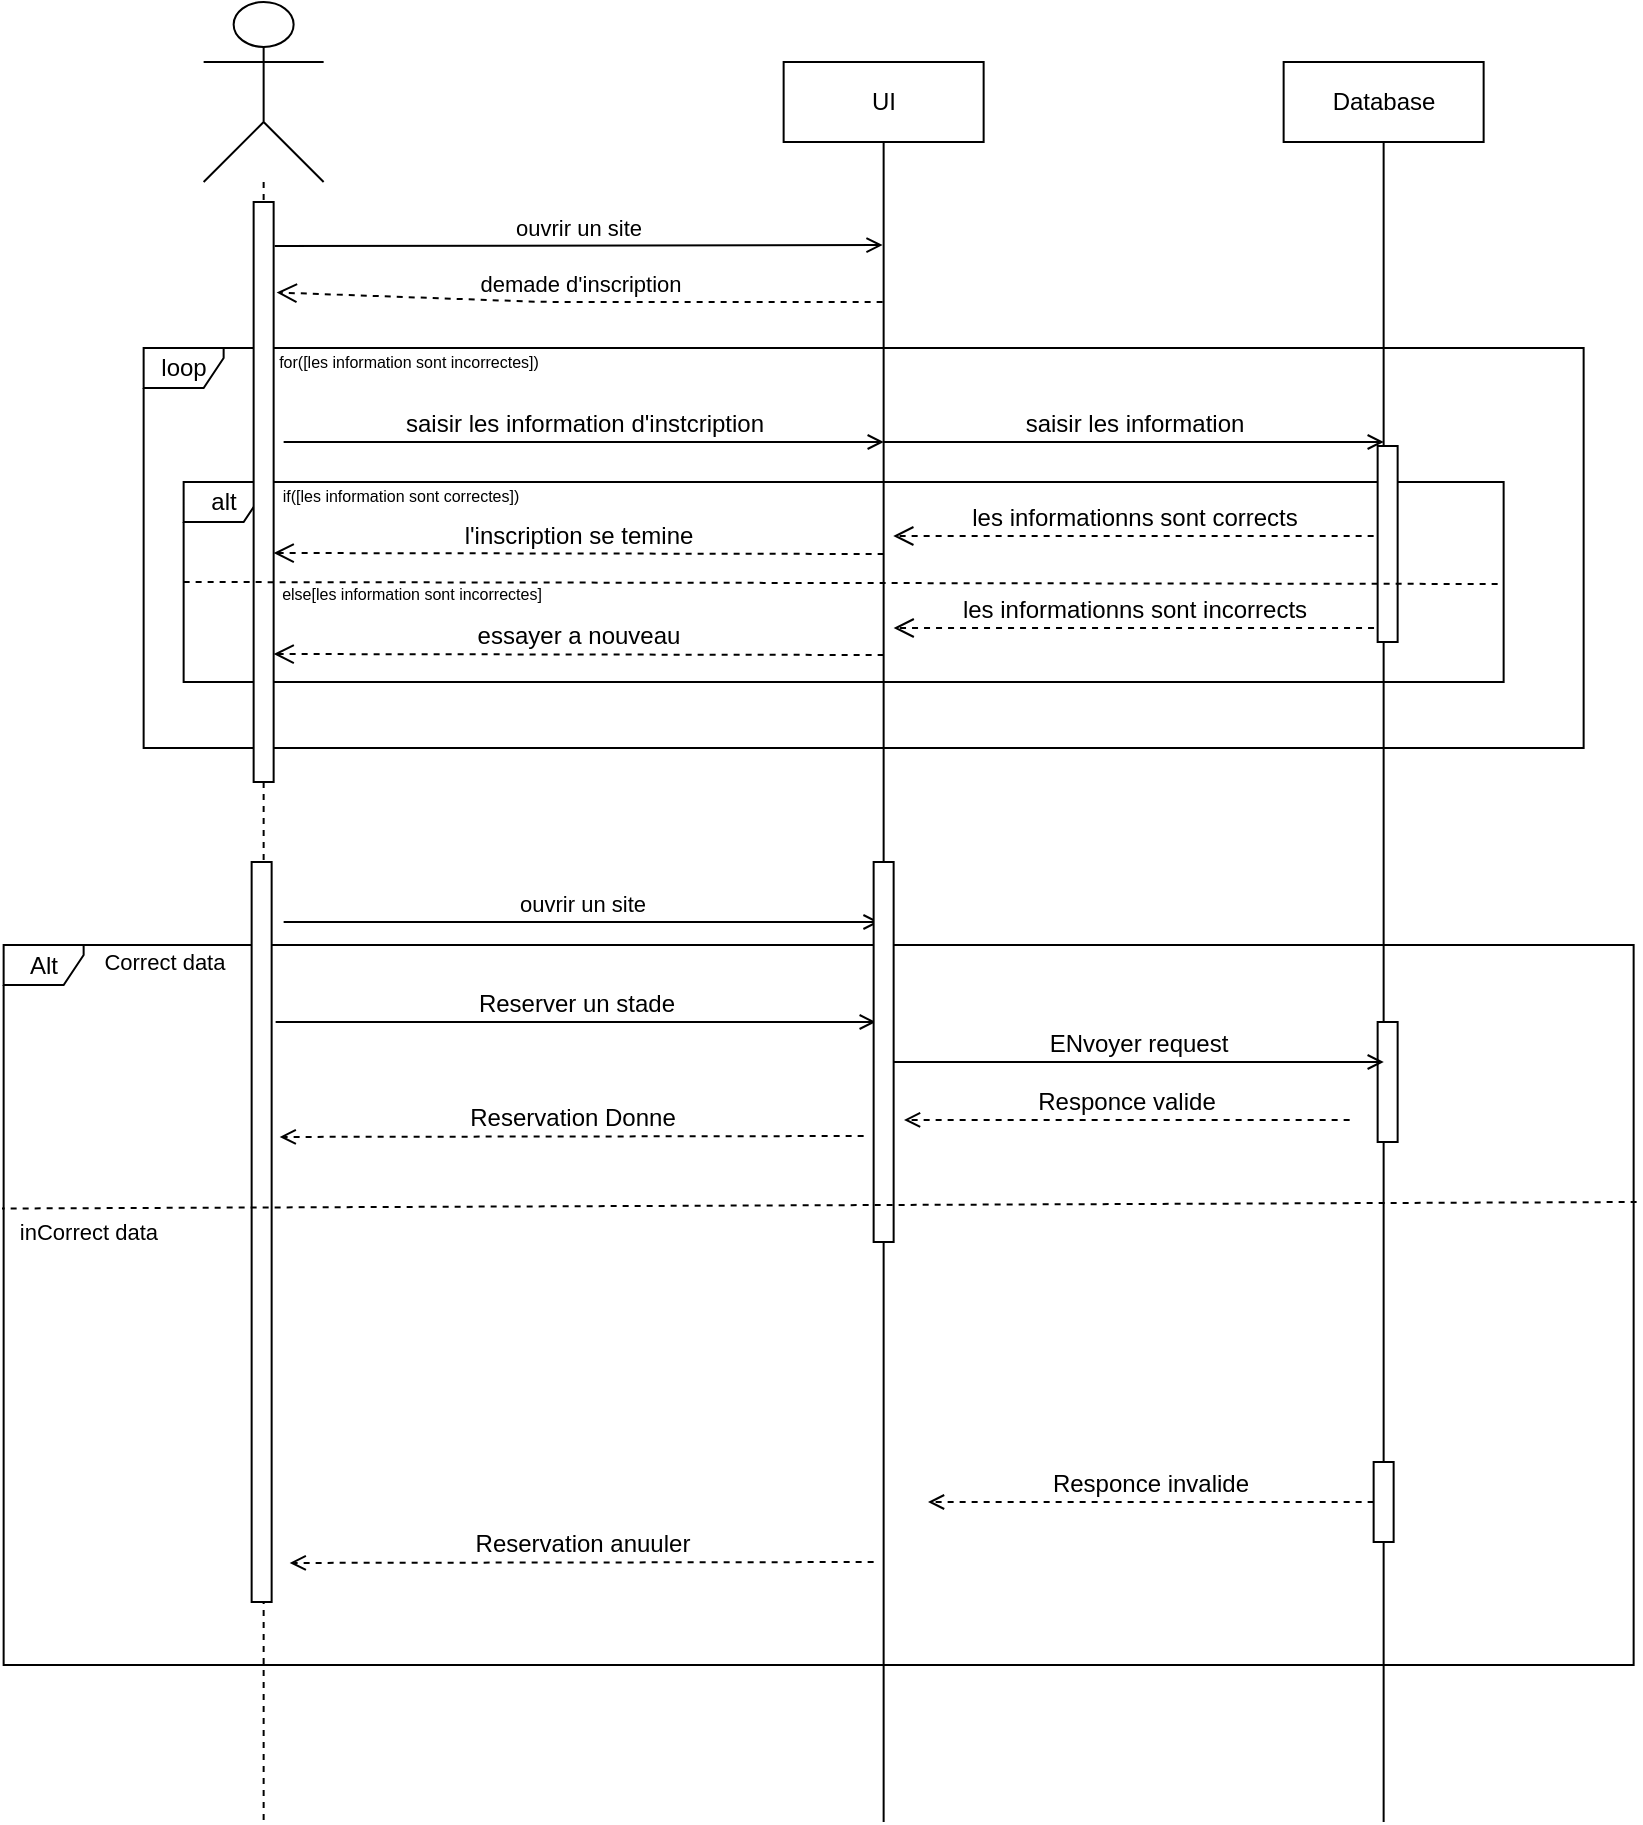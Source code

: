 <mxfile>
    <diagram id="Tgz0-d4jHKlGSeKZeXzf" name="Page-1">
        <mxGraphModel dx="994" dy="624" grid="1" gridSize="10" guides="1" tooltips="1" connect="1" arrows="1" fold="1" page="1" pageScale="1" pageWidth="850" pageHeight="1100" math="0" shadow="0">
            <root>
                <mxCell id="0"/>
                <mxCell id="1" parent="0"/>
                <mxCell id="7" value="" style="shape=umlLifeline;participant=umlActor;perimeter=lifelinePerimeter;whiteSpace=wrap;html=1;container=1;collapsible=0;recursiveResize=0;verticalAlign=top;spacingTop=36;outlineConnect=0;size=90;" parent="1" vertex="1">
                    <mxGeometry x="100.82" y="50" width="60" height="910" as="geometry"/>
                </mxCell>
                <mxCell id="9" value="UI" style="shape=umlLifeline;perimeter=lifelinePerimeter;whiteSpace=wrap;html=1;container=1;collapsible=0;recursiveResize=0;outlineConnect=0;lifelineDashed=0;" parent="1" vertex="1">
                    <mxGeometry x="390.82" y="80" width="100" height="880" as="geometry"/>
                </mxCell>
                <mxCell id="10" value="Database" style="shape=umlLifeline;perimeter=lifelinePerimeter;whiteSpace=wrap;html=1;container=1;collapsible=0;recursiveResize=0;outlineConnect=0;lifelineDashed=0;" parent="1" vertex="1">
                    <mxGeometry x="640.82" y="80" width="100" height="880" as="geometry"/>
                </mxCell>
                <mxCell id="40" value="" style="html=1;points=[];perimeter=orthogonalPerimeter;" parent="10" vertex="1">
                    <mxGeometry x="47" y="480" width="10" height="60" as="geometry"/>
                </mxCell>
                <mxCell id="11" value="loop" style="shape=umlFrame;whiteSpace=wrap;html=1;width=40;height=20;" parent="1" vertex="1">
                    <mxGeometry x="70.82" y="223" width="720" height="200" as="geometry"/>
                </mxCell>
                <mxCell id="12" value="alt" style="shape=umlFrame;whiteSpace=wrap;html=1;width=40;height=20;" parent="1" vertex="1">
                    <mxGeometry x="90.82" y="290" width="660" height="100" as="geometry"/>
                </mxCell>
                <mxCell id="15" value="ouvrir un site" style="html=1;verticalAlign=bottom;endArrow=open;entryX=0.495;entryY=0.104;entryDx=0;entryDy=0;entryPerimeter=0;exitX=1.05;exitY=0.076;exitDx=0;exitDy=0;exitPerimeter=0;endFill=0;" parent="1" source="19" target="9" edge="1">
                    <mxGeometry width="80" relative="1" as="geometry">
                        <mxPoint x="240.82" y="180" as="sourcePoint"/>
                        <mxPoint x="320.82" y="180" as="targetPoint"/>
                    </mxGeometry>
                </mxCell>
                <mxCell id="16" value="demade d'inscription" style="html=1;verticalAlign=bottom;endArrow=open;dashed=1;endSize=8;entryX=1.15;entryY=0.156;entryDx=0;entryDy=0;entryPerimeter=0;" parent="1" source="9" target="19" edge="1">
                    <mxGeometry relative="1" as="geometry">
                        <mxPoint x="320.82" y="200" as="sourcePoint"/>
                        <mxPoint x="240.82" y="200" as="targetPoint"/>
                        <Array as="points">
                            <mxPoint x="390.82" y="200"/>
                            <mxPoint x="270.82" y="200"/>
                        </Array>
                    </mxGeometry>
                </mxCell>
                <mxCell id="18" value="&lt;font style=&quot;font-size: 8px&quot;&gt;for([les information sont incorrectes])&lt;/font&gt;" style="text;html=1;strokeColor=none;fillColor=none;align=center;verticalAlign=middle;whiteSpace=wrap;rounded=0;" parent="1" vertex="1">
                    <mxGeometry x="135.82" y="220" width="135" height="17" as="geometry"/>
                </mxCell>
                <mxCell id="19" value="" style="html=1;points=[];perimeter=orthogonalPerimeter;" parent="1" vertex="1">
                    <mxGeometry x="125.82" y="150" width="10" height="290" as="geometry"/>
                </mxCell>
                <mxCell id="21" value="&lt;font style=&quot;font-size: 12px&quot;&gt;saisir les information d'instcription&lt;/font&gt;" style="html=1;verticalAlign=bottom;endArrow=open;entryX=0.514;entryY=0.185;entryDx=0;entryDy=0;entryPerimeter=0;endFill=0;" parent="1" edge="1">
                    <mxGeometry width="80" relative="1" as="geometry">
                        <mxPoint x="140.82" y="270" as="sourcePoint"/>
                        <mxPoint x="440.9" y="270" as="targetPoint"/>
                    </mxGeometry>
                </mxCell>
                <mxCell id="24" value="" style="html=1;points=[];perimeter=orthogonalPerimeter;" parent="1" vertex="1">
                    <mxGeometry x="687.82" y="272" width="10" height="98" as="geometry"/>
                </mxCell>
                <mxCell id="25" value="&lt;font style=&quot;font-size: 8px&quot;&gt;if([les information sont correctes])&lt;/font&gt;" style="text;html=1;strokeColor=none;fillColor=none;align=center;verticalAlign=middle;whiteSpace=wrap;rounded=0;" parent="1" vertex="1">
                    <mxGeometry x="136.82" y="291" width="125" height="10" as="geometry"/>
                </mxCell>
                <mxCell id="26" value="&lt;font style=&quot;font-size: 12px&quot;&gt;les informationns sont corrects&lt;/font&gt;" style="html=1;verticalAlign=bottom;endArrow=open;dashed=1;endSize=8;fontSize=10;entryX=0.53;entryY=0.3;entryDx=0;entryDy=0;entryPerimeter=0;" parent="1" edge="1">
                    <mxGeometry relative="1" as="geometry">
                        <mxPoint x="685.82" y="317" as="sourcePoint"/>
                        <mxPoint x="445.62" y="317" as="targetPoint"/>
                    </mxGeometry>
                </mxCell>
                <mxCell id="27" value="&lt;font style=&quot;font-size: 12px&quot;&gt;l'inscription se temine&lt;/font&gt;" style="html=1;verticalAlign=bottom;endArrow=open;dashed=1;endSize=8;fontSize=10;entryX=0.53;entryY=0.3;entryDx=0;entryDy=0;entryPerimeter=0;" parent="1" edge="1">
                    <mxGeometry relative="1" as="geometry">
                        <mxPoint x="440.82" y="326" as="sourcePoint"/>
                        <mxPoint x="135.82" y="325.5" as="targetPoint"/>
                    </mxGeometry>
                </mxCell>
                <mxCell id="28" value="" style="endArrow=none;dashed=1;html=1;fontSize=12;entryX=0.999;entryY=0.51;entryDx=0;entryDy=0;entryPerimeter=0;exitX=0;exitY=0.5;exitDx=0;exitDy=0;exitPerimeter=0;" parent="1" source="12" target="12" edge="1">
                    <mxGeometry width="50" height="50" relative="1" as="geometry">
                        <mxPoint x="240.82" y="590" as="sourcePoint"/>
                        <mxPoint x="290.82" y="540" as="targetPoint"/>
                    </mxGeometry>
                </mxCell>
                <mxCell id="29" value="&lt;span style=&quot;font-size: 12px&quot;&gt;saisir les information&lt;/span&gt;" style="html=1;verticalAlign=bottom;endArrow=open;entryX=0.514;entryY=0.185;entryDx=0;entryDy=0;entryPerimeter=0;endFill=0;" parent="1" edge="1">
                    <mxGeometry width="80" relative="1" as="geometry">
                        <mxPoint x="440.82" y="270" as="sourcePoint"/>
                        <mxPoint x="690.9" y="270" as="targetPoint"/>
                    </mxGeometry>
                </mxCell>
                <mxCell id="30" value="&lt;font style=&quot;font-size: 8px&quot;&gt;else[les information sont incorrectes]&lt;/font&gt;" style="text;html=1;strokeColor=none;fillColor=none;align=center;verticalAlign=middle;whiteSpace=wrap;rounded=0;" parent="1" vertex="1">
                    <mxGeometry x="134.82" y="340" width="140" height="10" as="geometry"/>
                </mxCell>
                <mxCell id="31" value="&lt;font style=&quot;font-size: 12px&quot;&gt;les informationns sont incorrects&lt;/font&gt;" style="html=1;verticalAlign=bottom;endArrow=open;dashed=1;endSize=8;fontSize=10;entryX=0.53;entryY=0.3;entryDx=0;entryDy=0;entryPerimeter=0;" parent="1" edge="1">
                    <mxGeometry relative="1" as="geometry">
                        <mxPoint x="686.02" y="363" as="sourcePoint"/>
                        <mxPoint x="445.82" y="363" as="targetPoint"/>
                    </mxGeometry>
                </mxCell>
                <mxCell id="32" value="&lt;span style=&quot;font-size: 12px&quot;&gt;essayer a nouveau&lt;/span&gt;" style="html=1;verticalAlign=bottom;endArrow=open;dashed=1;endSize=8;fontSize=10;entryX=0.53;entryY=0.3;entryDx=0;entryDy=0;entryPerimeter=0;" parent="1" edge="1">
                    <mxGeometry relative="1" as="geometry">
                        <mxPoint x="440.82" y="376.5" as="sourcePoint"/>
                        <mxPoint x="135.82" y="376" as="targetPoint"/>
                    </mxGeometry>
                </mxCell>
                <mxCell id="33" value="Alt" style="shape=umlFrame;whiteSpace=wrap;html=1;width=40;height=20;" parent="1" vertex="1">
                    <mxGeometry x="0.82" y="521.5" width="815" height="360" as="geometry"/>
                </mxCell>
                <mxCell id="34" value="" style="html=1;points=[];perimeter=orthogonalPerimeter;" parent="1" vertex="1">
                    <mxGeometry x="124.82" y="480" width="10" height="370" as="geometry"/>
                </mxCell>
                <mxCell id="35" value="ouvrir un site" style="html=1;verticalAlign=bottom;endArrow=open;entryX=0.495;entryY=0.104;entryDx=0;entryDy=0;entryPerimeter=0;endFill=0;" parent="1" edge="1">
                    <mxGeometry width="80" relative="1" as="geometry">
                        <mxPoint x="140.82" y="510" as="sourcePoint"/>
                        <mxPoint x="438.82" y="510" as="targetPoint"/>
                    </mxGeometry>
                </mxCell>
                <mxCell id="36" value="&lt;font style=&quot;font-size: 11px&quot;&gt;Correct data&amp;nbsp;&lt;/font&gt;" style="text;html=1;strokeColor=none;fillColor=none;align=center;verticalAlign=middle;whiteSpace=wrap;rounded=0;" parent="1" vertex="1">
                    <mxGeometry x="39.82" y="521.5" width="86" height="17" as="geometry"/>
                </mxCell>
                <mxCell id="38" value="&lt;span style=&quot;font-size: 12px&quot;&gt;Reserver un stade&lt;/span&gt;" style="html=1;verticalAlign=bottom;endArrow=open;entryX=0.514;entryY=0.185;entryDx=0;entryDy=0;entryPerimeter=0;endFill=0;" parent="1" edge="1">
                    <mxGeometry width="80" relative="1" as="geometry">
                        <mxPoint x="136.82" y="560" as="sourcePoint"/>
                        <mxPoint x="436.9" y="560" as="targetPoint"/>
                    </mxGeometry>
                </mxCell>
                <mxCell id="39" value="&lt;span style=&quot;font-size: 12px&quot;&gt;ENvoyer request&lt;/span&gt;" style="html=1;verticalAlign=bottom;endArrow=open;entryX=0.514;entryY=0.185;entryDx=0;entryDy=0;entryPerimeter=0;endFill=0;startArrow=none;" parent="1" source="42" edge="1">
                    <mxGeometry width="80" relative="1" as="geometry">
                        <mxPoint x="440.82" y="580" as="sourcePoint"/>
                        <mxPoint x="690.9" y="580" as="targetPoint"/>
                    </mxGeometry>
                </mxCell>
                <mxCell id="41" value="&lt;span style=&quot;font-size: 12px&quot;&gt;Responce valide&lt;/span&gt;" style="html=1;verticalAlign=bottom;endArrow=open;endFill=0;dashed=1;entryX=1.218;entryY=0.381;entryDx=0;entryDy=0;entryPerimeter=0;" parent="1" edge="1">
                    <mxGeometry width="80" relative="1" as="geometry">
                        <mxPoint x="673.82" y="609" as="sourcePoint"/>
                        <mxPoint x="451.0" y="608.97" as="targetPoint"/>
                        <Array as="points">
                            <mxPoint x="593.82" y="609"/>
                        </Array>
                    </mxGeometry>
                </mxCell>
                <mxCell id="42" value="" style="html=1;points=[];perimeter=orthogonalPerimeter;" parent="1" vertex="1">
                    <mxGeometry x="435.82" y="480" width="10" height="190" as="geometry"/>
                </mxCell>
                <mxCell id="47" value="&lt;span style=&quot;font-size: 12px&quot;&gt;Reservation Donne&lt;/span&gt;" style="html=1;verticalAlign=bottom;endArrow=open;entryX=1.402;entryY=0.331;entryDx=0;entryDy=0;entryPerimeter=0;endFill=0;dashed=1;" parent="1" edge="1">
                    <mxGeometry width="80" relative="1" as="geometry">
                        <mxPoint x="430.82" y="617" as="sourcePoint"/>
                        <mxPoint x="138.84" y="617.47" as="targetPoint"/>
                    </mxGeometry>
                </mxCell>
                <mxCell id="50" value="" style="html=1;verticalAlign=bottom;endArrow=none;entryX=-0.001;entryY=0.366;entryDx=0;entryDy=0;entryPerimeter=0;endFill=0;exitX=1.002;exitY=0.525;exitDx=0;exitDy=0;exitPerimeter=0;dashed=1;" parent="1" target="33" edge="1">
                    <mxGeometry width="80" relative="1" as="geometry">
                        <mxPoint x="817.32" y="650" as="sourcePoint"/>
                        <mxPoint x="65.82" y="651" as="targetPoint"/>
                    </mxGeometry>
                </mxCell>
                <mxCell id="51" value="" style="html=1;points=[];perimeter=orthogonalPerimeter;" parent="1" vertex="1">
                    <mxGeometry x="685.82" y="780" width="10" height="40" as="geometry"/>
                </mxCell>
                <mxCell id="52" value="&lt;span style=&quot;font-size: 12px&quot;&gt;Responce invalide&lt;/span&gt;" style="html=1;verticalAlign=bottom;endArrow=open;endFill=0;dashed=1;entryX=1.218;entryY=0.381;entryDx=0;entryDy=0;entryPerimeter=0;" parent="1" edge="1">
                    <mxGeometry width="80" relative="1" as="geometry">
                        <mxPoint x="685.82" y="800.03" as="sourcePoint"/>
                        <mxPoint x="463.0" y="800" as="targetPoint"/>
                        <Array as="points">
                            <mxPoint x="605.82" y="800.03"/>
                        </Array>
                    </mxGeometry>
                </mxCell>
                <mxCell id="54" value="&lt;font style=&quot;font-size: 11px&quot;&gt;inCorrect data&amp;nbsp;&lt;/font&gt;" style="text;html=1;strokeColor=none;fillColor=none;align=center;verticalAlign=middle;whiteSpace=wrap;rounded=0;" parent="1" vertex="1">
                    <mxGeometry x="1.82" y="656.5" width="86" height="17" as="geometry"/>
                </mxCell>
                <mxCell id="58" value="&lt;span style=&quot;font-size: 12px&quot;&gt;Reservation anuuler&lt;/span&gt;" style="html=1;verticalAlign=bottom;endArrow=open;entryX=1.402;entryY=0.331;entryDx=0;entryDy=0;entryPerimeter=0;endFill=0;dashed=1;" parent="1" edge="1">
                    <mxGeometry width="80" relative="1" as="geometry">
                        <mxPoint x="435.82" y="830" as="sourcePoint"/>
                        <mxPoint x="143.84" y="830.47" as="targetPoint"/>
                    </mxGeometry>
                </mxCell>
            </root>
        </mxGraphModel>
    </diagram>
</mxfile>